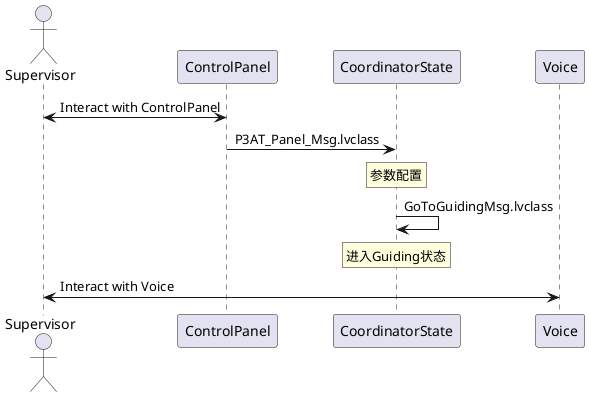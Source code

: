 @startuml
actor Supervisor
Supervisor <-> ControlPanel : Interact with ControlPanel
ControlPanel -> CoordinatorState : P3AT_Panel_Msg.lvclass
rnote over CoordinatorState : 参数配置
CoordinatorState -> CoordinatorState : GoToGuidingMsg.lvclass
rnote over CoordinatorState : 进入Guiding状态
Supervisor <-> Voice : Interact with Voice
@enduml